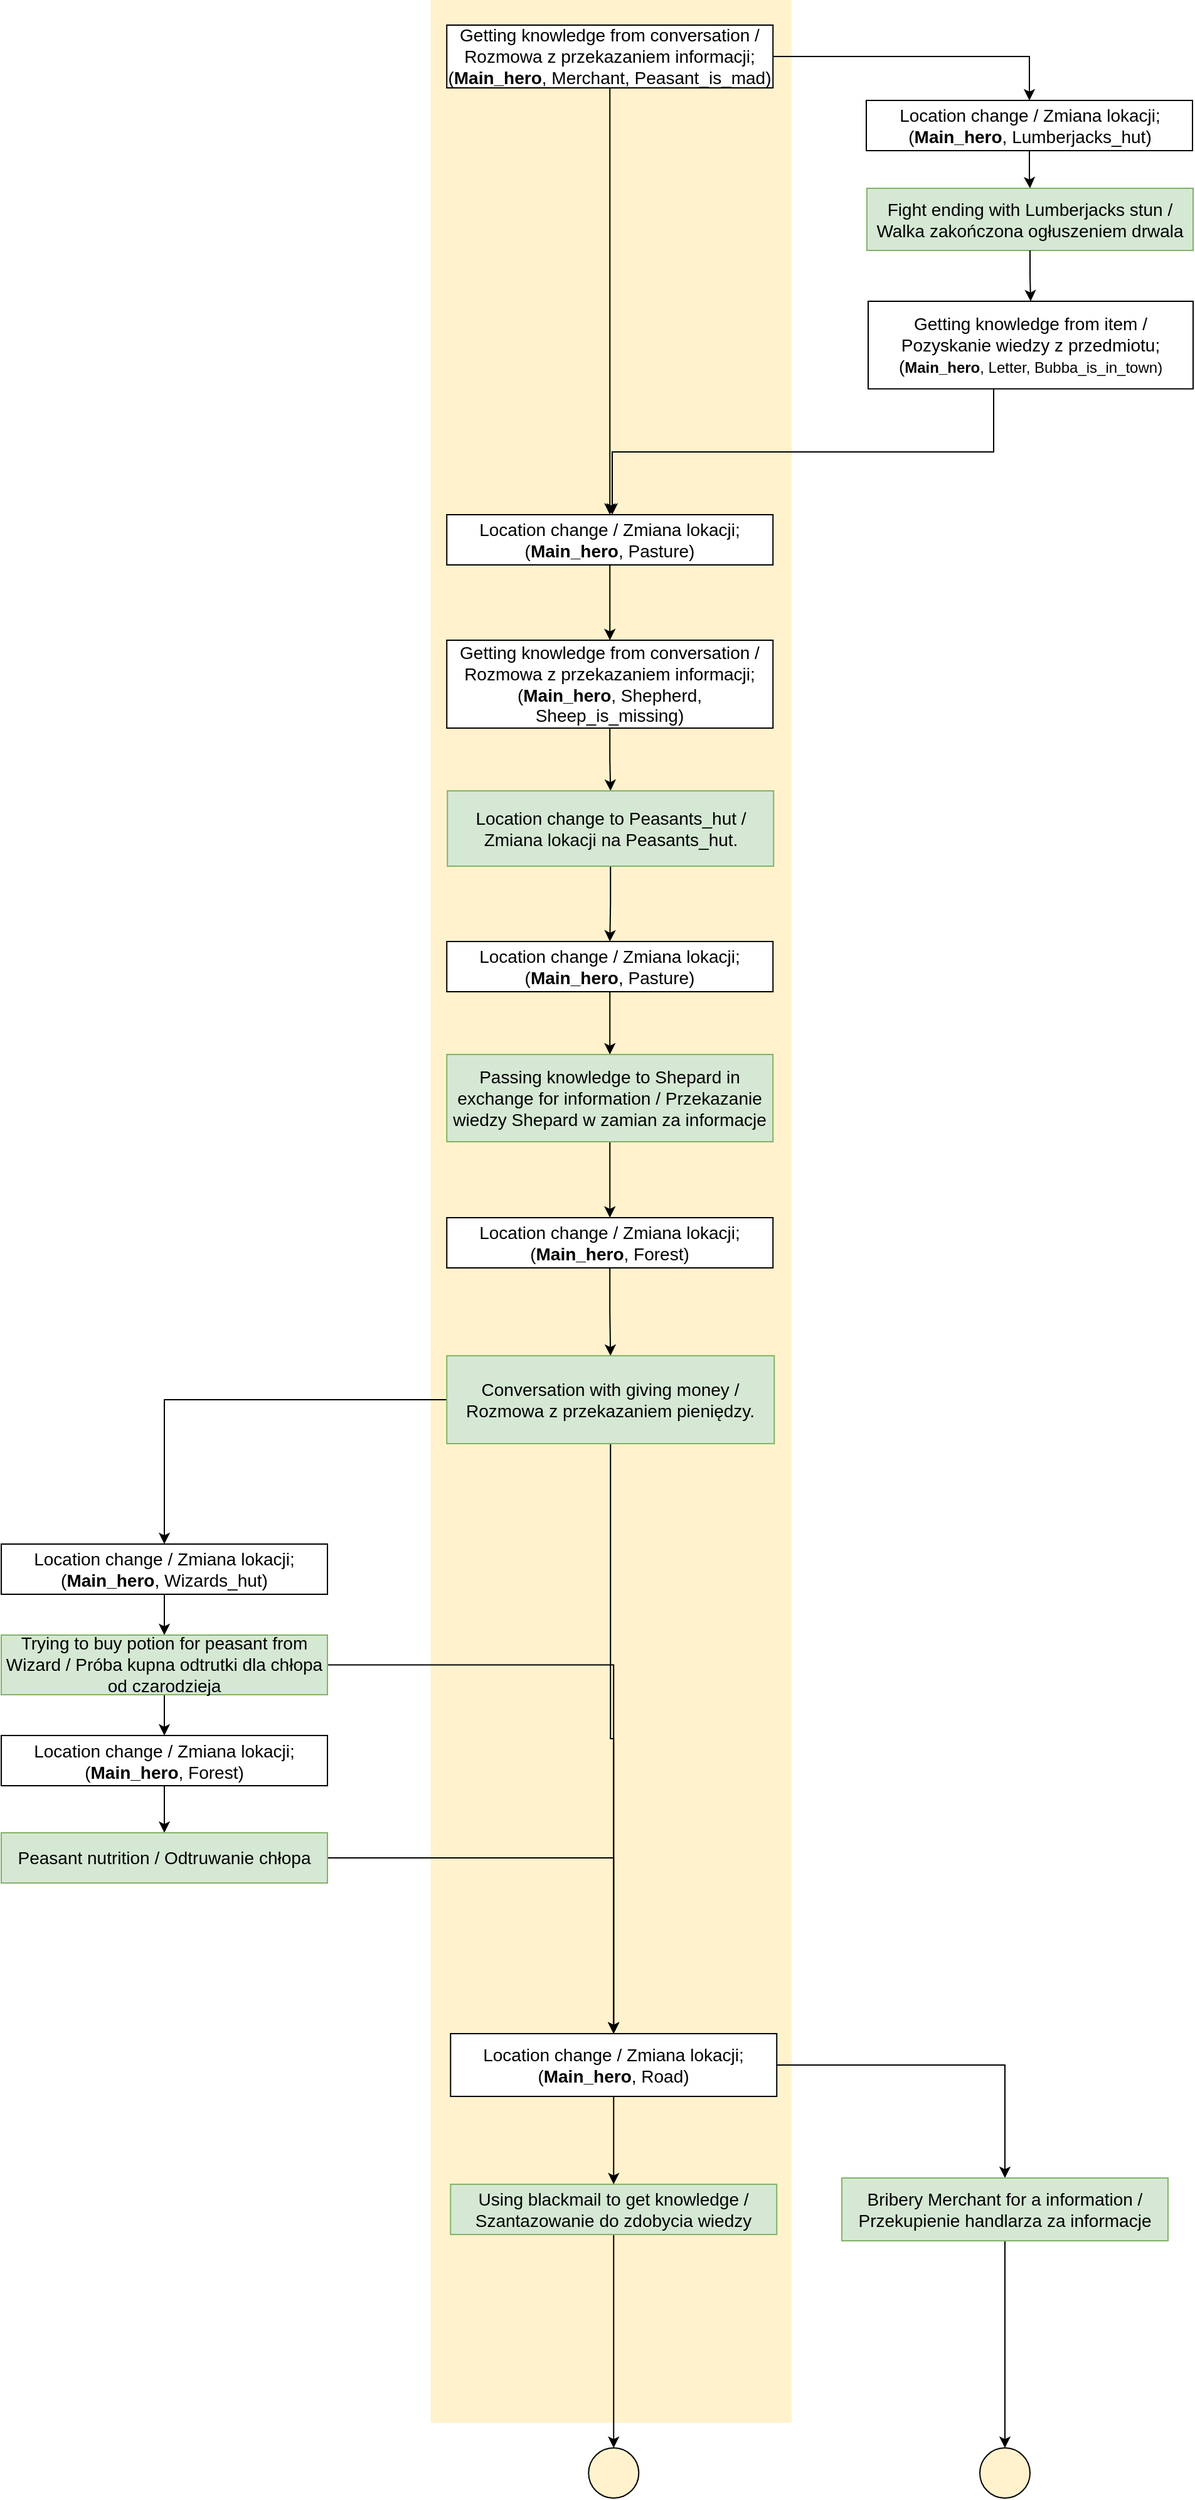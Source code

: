 <mxfile version="14.5.1" type="device" pages="4"><diagram id="m8gTFx8Jq0sxgI5CU1pZ" name="Page-1"><mxGraphModel dx="812" dy="2042" grid="1" gridSize="10" guides="1" tooltips="1" connect="1" arrows="1" fold="1" page="1" pageScale="1" pageWidth="850" pageHeight="1100" math="0" shadow="0"><root><mxCell id="0"/><mxCell id="1" parent="0"/><mxCell id="EQY2x1-1bkuLU5oiUp9_-1" value="" style="rounded=0;whiteSpace=wrap;html=1;fillColor=#fff2cc;fontFamily=Helvetica;fontSize=14;strokeColor=none;" parent="1" vertex="1"><mxGeometry x="1792.25" y="-920" width="287.75" height="1930" as="geometry"/></mxCell><mxCell id="iQnrsA1mHu_Dy-gWHeqI-9" style="edgeStyle=orthogonalEdgeStyle;rounded=0;orthogonalLoop=1;jettySize=auto;html=1;" parent="1" source="EQY2x1-1bkuLU5oiUp9_-11" target="d_xcRpm9p6wPG2smZELv-9" edge="1"><mxGeometry relative="1" as="geometry"/></mxCell><mxCell id="EQY2x1-1bkuLU5oiUp9_-11" value="&lt;span id=&quot;docs-internal-guid-4cfbbf0f-7fff-1ddc-6e00-4f36d3d0db7e&quot;&gt;&lt;span style=&quot;background-color: transparent ; vertical-align: baseline&quot;&gt;&lt;font&gt;&lt;font face=&quot;arial&quot;&gt;&lt;span style=&quot;font-size: 14px&quot;&gt;Location change / Zmiana lokacji;&lt;br&gt;&lt;/span&gt;&lt;/font&gt;&lt;span style=&quot;border-color: var(--border-color); font-size: 14px; font-family: arial;&quot;&gt;(&lt;/span&gt;&lt;span style=&quot;border-color: var(--border-color); font-size: 14px; font-family: arial;&quot;&gt;&lt;b style=&quot;border-color: var(--border-color);&quot;&gt;Main_hero&lt;/b&gt;,&amp;nbsp;Pasture&lt;/span&gt;&lt;/font&gt;&lt;/span&gt;&lt;/span&gt;&lt;span style=&quot;font-size: 14px; font-family: arial; background-color: transparent;&quot;&gt;)&lt;/span&gt;" style="rounded=0;whiteSpace=wrap;html=1;align=center;" parent="1" vertex="1"><mxGeometry x="1805.12" y="-510" width="260" height="40" as="geometry"/></mxCell><mxCell id="EQY2x1-1bkuLU5oiUp9_-12" style="edgeStyle=orthogonalEdgeStyle;rounded=0;orthogonalLoop=1;jettySize=auto;html=1;entryX=0.5;entryY=0;entryDx=0;entryDy=0;" parent="1" source="EQY2x1-1bkuLU5oiUp9_-75" target="EQY2x1-1bkuLU5oiUp9_-11" edge="1"><mxGeometry relative="1" as="geometry"><mxPoint x="1929" y="-863" as="sourcePoint"/></mxGeometry></mxCell><mxCell id="OmnBg2wqv6wbmX2XGIcm-10" style="edgeStyle=orthogonalEdgeStyle;rounded=0;orthogonalLoop=1;jettySize=auto;html=1;" parent="1" source="EQY2x1-1bkuLU5oiUp9_-19" target="OmnBg2wqv6wbmX2XGIcm-9" edge="1"><mxGeometry relative="1" as="geometry"/></mxCell><mxCell id="EQY2x1-1bkuLU5oiUp9_-19" value="&lt;span id=&quot;docs-internal-guid-4cfbbf0f-7fff-1ddc-6e00-4f36d3d0db7e&quot;&gt;&lt;span style=&quot;background-color: transparent ; vertical-align: baseline&quot;&gt;&lt;font&gt;&lt;font face=&quot;arial&quot;&gt;&lt;span style=&quot;font-size: 14px&quot;&gt;Location change / Zmiana lokacji&lt;/span&gt;&lt;/font&gt;&lt;font style=&quot;border-color: var(--border-color);&quot; face=&quot;arial&quot;&gt;&lt;span style=&quot;border-color: var(--border-color); font-size: 14px;&quot;&gt;;&lt;br style=&quot;border-color: var(--border-color);&quot;&gt;&lt;/span&gt;&lt;/font&gt;&lt;span style=&quot;border-color: var(--border-color); font-size: 14px; font-family: arial;&quot;&gt;(&lt;/span&gt;&lt;span style=&quot;border-color: var(--border-color); font-size: 14px; font-family: arial;&quot;&gt;&lt;b style=&quot;border-color: var(--border-color);&quot;&gt;Main_hero&lt;/b&gt;, Forest&lt;/span&gt;&lt;font style=&quot;border-color: var(--border-color); font-size: 14px;&quot; face=&quot;arial&quot;&gt;)&lt;/font&gt;&lt;br&gt;&lt;/font&gt;&lt;/span&gt;&lt;/span&gt;" style="rounded=0;whiteSpace=wrap;html=1;align=center;" parent="1" vertex="1"><mxGeometry x="1805.12" y="50" width="260" height="40" as="geometry"/></mxCell><mxCell id="EQY2x1-1bkuLU5oiUp9_-54" value="" style="ellipse;whiteSpace=wrap;html=1;aspect=fixed;fontSize=14;align=center;fillColor=#fff2cc;strokeWidth=1;" parent="1" vertex="1"><mxGeometry x="1918.13" y="1030" width="40" height="40" as="geometry"/></mxCell><mxCell id="iQnrsA1mHu_Dy-gWHeqI-6" style="edgeStyle=orthogonalEdgeStyle;rounded=0;orthogonalLoop=1;jettySize=auto;html=1;" parent="1" source="EQY2x1-1bkuLU5oiUp9_-75" target="c580U8C1Uk6QCCdjf1_P-2" edge="1"><mxGeometry relative="1" as="geometry"/></mxCell><mxCell id="EQY2x1-1bkuLU5oiUp9_-75" value="Getting knowledge from conversation / Rozmowa z przekazaniem informacji; &lt;span style=&quot;font-family: &amp;quot;arial&amp;quot;&quot;&gt;(&lt;/span&gt;&lt;b&gt;Main_hero&lt;/b&gt;, Merchant, Peasant_is_mad&lt;span style=&quot;font-family: arial; background-color: initial;&quot;&gt;)&lt;/span&gt;" style="rounded=0;whiteSpace=wrap;html=1;sketch=0;align=center;fontSize=14;" parent="1" vertex="1"><mxGeometry x="1805.12" y="-900" width="260" height="50" as="geometry"/></mxCell><mxCell id="EQY2x1-1bkuLU5oiUp9_-119" style="edgeStyle=orthogonalEdgeStyle;rounded=0;orthogonalLoop=1;jettySize=auto;html=1;exitX=1;exitY=0.5;exitDx=0;exitDy=0;entryX=0.75;entryY=0;entryDx=0;entryDy=0;" parent="1" edge="1"><mxGeometry relative="1" as="geometry"><Array as="points"><mxPoint x="3970" y="-780"/><mxPoint x="3970" y="-51"/><mxPoint x="3245" y="-51"/></Array><mxPoint x="3310.0" y="-780" as="sourcePoint"/></mxGeometry></mxCell><mxCell id="zVAmGPt8GrBBRtAZiR-Q-12" value="&lt;font&gt;Fight ending with Lumberjacks stun / Walka zakończona ogłuszeniem drwala&lt;/font&gt;" style="rounded=0;whiteSpace=wrap;html=1;fontSize=14;fontFamily=Helvetica;fillColor=#d5e8d4;strokeColor=#82b366;" parent="1" vertex="1"><mxGeometry x="2140" y="-770" width="260" height="49.5" as="geometry"/></mxCell><mxCell id="zVAmGPt8GrBBRtAZiR-Q-18" style="edgeStyle=orthogonalEdgeStyle;rounded=0;orthogonalLoop=1;jettySize=auto;html=1;exitX=0.5;exitY=1;exitDx=0;exitDy=0;" parent="1" source="zVAmGPt8GrBBRtAZiR-Q-12" target="d_xcRpm9p6wPG2smZELv-2" edge="1"><mxGeometry relative="1" as="geometry"><mxPoint x="2359" y="-590" as="targetPoint"/><mxPoint x="2359" y="-640" as="sourcePoint"/></mxGeometry></mxCell><mxCell id="iQnrsA1mHu_Dy-gWHeqI-23" style="edgeStyle=orthogonalEdgeStyle;rounded=0;orthogonalLoop=1;jettySize=auto;html=1;" parent="1" source="OmnBg2wqv6wbmX2XGIcm-9" target="qhUFfZEXYcxSbFvFqOi0-16" edge="1"><mxGeometry relative="1" as="geometry"/></mxCell><mxCell id="iQnrsA1mHu_Dy-gWHeqI-24" style="edgeStyle=orthogonalEdgeStyle;rounded=0;orthogonalLoop=1;jettySize=auto;html=1;" parent="1" source="OmnBg2wqv6wbmX2XGIcm-9" target="qhUFfZEXYcxSbFvFqOi0-8" edge="1"><mxGeometry relative="1" as="geometry"/></mxCell><mxCell id="OmnBg2wqv6wbmX2XGIcm-9" value="&lt;div&gt;&lt;span style=&quot;font-size: 14px;&quot;&gt;Conversation with giving money / Rozmowa z przekazaniem pieniędzy.&lt;/span&gt;&lt;br&gt;&lt;/div&gt;&lt;div&gt;&lt;font face=&quot;arial&quot;&gt;&lt;span style=&quot;font-size: 14px&quot;&gt;&lt;/span&gt;&lt;/font&gt;&lt;/div&gt;" style="rounded=0;whiteSpace=wrap;html=1;sketch=0;align=center;fillColor=#d5e8d4;strokeColor=#82b366;" parent="1" vertex="1"><mxGeometry x="1805.13" y="160" width="261" height="70" as="geometry"/></mxCell><mxCell id="ydUvg2qkhrajOIRlP3RS-2" style="edgeStyle=orthogonalEdgeStyle;rounded=0;orthogonalLoop=1;jettySize=auto;html=1;" parent="1" source="OmnBg2wqv6wbmX2XGIcm-12" target="u0aNDDMLMAMBaQfC66x5-2" edge="1"><mxGeometry relative="1" as="geometry"/></mxCell><mxCell id="OmnBg2wqv6wbmX2XGIcm-12" value="&lt;span id=&quot;docs-internal-guid-4cfbbf0f-7fff-1ddc-6e00-4f36d3d0db7e&quot;&gt;&lt;span style=&quot;background-color: transparent ; vertical-align: baseline&quot;&gt;&lt;font&gt;&lt;font face=&quot;arial&quot;&gt;&lt;span style=&quot;font-size: 14px&quot;&gt;Location change / Zmiana lokacji&lt;/span&gt;&lt;/font&gt;&lt;font style=&quot;border-color: var(--border-color);&quot; face=&quot;arial&quot;&gt;&lt;span style=&quot;border-color: var(--border-color); font-size: 14px;&quot;&gt;;&lt;br style=&quot;border-color: var(--border-color);&quot;&gt;&lt;/span&gt;&lt;/font&gt;&lt;span style=&quot;border-color: var(--border-color); font-size: 14px; font-family: arial;&quot;&gt;(&lt;/span&gt;&lt;span style=&quot;border-color: var(--border-color); font-size: 14px; font-family: arial;&quot;&gt;&lt;b style=&quot;border-color: var(--border-color);&quot;&gt;Main_hero&lt;/b&gt;, Pasture&lt;/span&gt;&lt;font style=&quot;border-color: var(--border-color); font-size: 14px;&quot; face=&quot;arial&quot;&gt;)&lt;/font&gt;&lt;br&gt;&lt;/font&gt;&lt;/span&gt;&lt;/span&gt;" style="rounded=0;whiteSpace=wrap;html=1;align=center;" parent="1" vertex="1"><mxGeometry x="1805.12" y="-170" width="260" height="40" as="geometry"/></mxCell><mxCell id="iQnrsA1mHu_Dy-gWHeqI-10" style="edgeStyle=orthogonalEdgeStyle;rounded=0;orthogonalLoop=1;jettySize=auto;html=1;" parent="1" source="d_xcRpm9p6wPG2smZELv-2" target="EQY2x1-1bkuLU5oiUp9_-11" edge="1"><mxGeometry relative="1" as="geometry"><Array as="points"><mxPoint x="2241" y="-560"/><mxPoint x="1937" y="-560"/></Array></mxGeometry></mxCell><mxCell id="d_xcRpm9p6wPG2smZELv-2" value="&lt;font face=&quot;arial&quot;&gt;&lt;span style=&quot;font-size: 14px;&quot;&gt;Getting knowledge from item / Pozyskanie wiedzy z przedmiotu&lt;/span&gt;&lt;/font&gt;&lt;font style=&quot;background-color: initial;&quot; face=&quot;arial&quot;&gt;&lt;span style=&quot;font-size: 14px&quot;&gt;; (&lt;/span&gt;&lt;/font&gt;&lt;span style=&quot;background-color: initial; font-family: arial;&quot;&gt;&lt;b&gt;Main_hero&lt;/b&gt;,&amp;nbsp;&lt;/span&gt;&lt;span style=&quot;background-color: initial;&quot;&gt;Letter, Bubba_is_in_town)&lt;/span&gt;&lt;span style=&quot;background-color: initial; font-family: arial;&quot;&gt;&lt;br&gt;&lt;/span&gt;&lt;div&gt;&lt;font face=&quot;arial&quot;&gt;&lt;span style=&quot;font-size: 14px&quot;&gt;&lt;/span&gt;&lt;/font&gt;&lt;/div&gt;" style="rounded=0;whiteSpace=wrap;html=1;sketch=0;align=center;" parent="1" vertex="1"><mxGeometry x="2141" y="-680" width="259" height="69.75" as="geometry"/></mxCell><mxCell id="9qunyq5Qvc8z097JdZKD-4" style="edgeStyle=orthogonalEdgeStyle;rounded=0;orthogonalLoop=1;jettySize=auto;html=1;entryX=0.5;entryY=0;entryDx=0;entryDy=0;" parent="1" source="d_xcRpm9p6wPG2smZELv-9" target="9qunyq5Qvc8z097JdZKD-3" edge="1"><mxGeometry relative="1" as="geometry"/></mxCell><mxCell id="d_xcRpm9p6wPG2smZELv-9" value="Getting knowledge from conversation / Rozmowa z przekazaniem informacji; &lt;span style=&quot;font-family: &amp;quot;arial&amp;quot;&quot;&gt;(&lt;/span&gt;&lt;span style=&quot;font-family: &amp;quot;arial&amp;quot;&quot;&gt;&lt;b&gt;Main_hero&lt;/b&gt;,&amp;nbsp;&lt;/span&gt;Shepherd, Sheep_is_missing&lt;span style=&quot;font-family: arial; background-color: initial;&quot;&gt;)&lt;/span&gt;" style="rounded=0;whiteSpace=wrap;html=1;sketch=0;align=center;fontSize=14;" parent="1" vertex="1"><mxGeometry x="1805.12" y="-410" width="260" height="70" as="geometry"/></mxCell><mxCell id="iQnrsA1mHu_Dy-gWHeqI-12" style="edgeStyle=orthogonalEdgeStyle;rounded=0;orthogonalLoop=1;jettySize=auto;html=1;" parent="1" source="qhUFfZEXYcxSbFvFqOi0-8" target="qhUFfZEXYcxSbFvFqOi0-10" edge="1"><mxGeometry relative="1" as="geometry"/></mxCell><mxCell id="qhUFfZEXYcxSbFvFqOi0-8" value="&lt;span id=&quot;docs-internal-guid-4cfbbf0f-7fff-1ddc-6e00-4f36d3d0db7e&quot;&gt;&lt;span style=&quot;background-color: transparent ; vertical-align: baseline&quot;&gt;&lt;font&gt;&lt;font face=&quot;arial&quot;&gt;&lt;span style=&quot;font-size: 14px&quot;&gt;Location change / Zmiana lokacji&lt;/span&gt;&lt;/font&gt;&lt;font style=&quot;border-color: var(--border-color); font-size: 12px;&quot; face=&quot;arial&quot;&gt;&lt;span style=&quot;border-color: var(--border-color); font-size: 14px;&quot;&gt;;&lt;br style=&quot;border-color: var(--border-color);&quot;&gt;&lt;/span&gt;&lt;/font&gt;&lt;span style=&quot;border-color: var(--border-color); font-family: arial;&quot;&gt;(&lt;/span&gt;&lt;span style=&quot;border-color: var(--border-color); font-family: arial;&quot;&gt;&lt;b style=&quot;border-color: var(--border-color);&quot;&gt;Main_hero&lt;/b&gt;, Wizards_hut&lt;/span&gt;&lt;font style=&quot;border-color: var(--border-color);&quot; face=&quot;arial&quot;&gt;)&lt;/font&gt;&lt;br&gt;&lt;/font&gt;&lt;/span&gt;&lt;/span&gt;" style="rounded=0;whiteSpace=wrap;html=1;fontSize=14;" parent="1" vertex="1"><mxGeometry x="1450" y="310" width="260" height="40" as="geometry"/></mxCell><mxCell id="iQnrsA1mHu_Dy-gWHeqI-14" style="edgeStyle=orthogonalEdgeStyle;rounded=0;orthogonalLoop=1;jettySize=auto;html=1;" parent="1" source="qhUFfZEXYcxSbFvFqOi0-10" target="qhUFfZEXYcxSbFvFqOi0-12" edge="1"><mxGeometry relative="1" as="geometry"/></mxCell><mxCell id="9nRBAeGswhwksZd_ssAz-2" style="edgeStyle=orthogonalEdgeStyle;rounded=0;orthogonalLoop=1;jettySize=auto;html=1;" parent="1" source="qhUFfZEXYcxSbFvFqOi0-10" target="qhUFfZEXYcxSbFvFqOi0-16" edge="1"><mxGeometry relative="1" as="geometry"/></mxCell><mxCell id="qhUFfZEXYcxSbFvFqOi0-10" value="&lt;font face=&quot;arial&quot;&gt;Trying to buy potion for peasant from Wizard&amp;nbsp;/ Próba kupna odtrutki dla chłopa od czarodzieja&lt;/font&gt;&lt;font face=&quot;arial&quot;&gt;&lt;br&gt;&lt;/font&gt;" style="rounded=0;whiteSpace=wrap;html=1;fillColor=#d5e8d4;fontSize=14;strokeColor=#82b366;" parent="1" vertex="1"><mxGeometry x="1450" y="382.5" width="260" height="47.5" as="geometry"/></mxCell><mxCell id="iQnrsA1mHu_Dy-gWHeqI-15" style="edgeStyle=orthogonalEdgeStyle;rounded=0;orthogonalLoop=1;jettySize=auto;html=1;" parent="1" source="qhUFfZEXYcxSbFvFqOi0-12" target="qhUFfZEXYcxSbFvFqOi0-14" edge="1"><mxGeometry relative="1" as="geometry"/></mxCell><mxCell id="qhUFfZEXYcxSbFvFqOi0-12" value="&lt;span id=&quot;docs-internal-guid-4cfbbf0f-7fff-1ddc-6e00-4f36d3d0db7e&quot;&gt;&lt;span style=&quot;background-color: transparent ; vertical-align: baseline&quot;&gt;&lt;font&gt;&lt;font face=&quot;arial&quot;&gt;&lt;span style=&quot;font-size: 14px&quot;&gt;Location change / Zmiana lokacji&lt;/span&gt;&lt;/font&gt;&lt;font style=&quot;border-color: var(--border-color); font-size: 12px;&quot; face=&quot;arial&quot;&gt;&lt;span style=&quot;border-color: var(--border-color); font-size: 14px;&quot;&gt;;&lt;br style=&quot;border-color: var(--border-color);&quot;&gt;&lt;/span&gt;&lt;/font&gt;&lt;span style=&quot;border-color: var(--border-color); font-family: arial;&quot;&gt;(&lt;/span&gt;&lt;span style=&quot;border-color: var(--border-color); font-family: arial;&quot;&gt;&lt;b style=&quot;border-color: var(--border-color);&quot;&gt;Main_hero&lt;/b&gt;, Forest&lt;/span&gt;&lt;font style=&quot;border-color: var(--border-color);&quot; face=&quot;arial&quot;&gt;)&lt;/font&gt;&lt;br&gt;&lt;/font&gt;&lt;/span&gt;&lt;/span&gt;" style="rounded=0;whiteSpace=wrap;html=1;fontSize=14;" parent="1" vertex="1"><mxGeometry x="1450" y="462.5" width="260" height="40" as="geometry"/></mxCell><mxCell id="9nRBAeGswhwksZd_ssAz-1" style="edgeStyle=orthogonalEdgeStyle;rounded=0;orthogonalLoop=1;jettySize=auto;html=1;" parent="1" source="qhUFfZEXYcxSbFvFqOi0-14" target="qhUFfZEXYcxSbFvFqOi0-16" edge="1"><mxGeometry relative="1" as="geometry"/></mxCell><mxCell id="qhUFfZEXYcxSbFvFqOi0-14" value="&lt;font face=&quot;arial&quot;&gt;Peasant nutrition / Odtruwanie chłopa&lt;/font&gt;" style="rounded=0;whiteSpace=wrap;html=1;align=center;fontSize=14;fillColor=#d5e8d4;strokeColor=#82b366;" parent="1" vertex="1"><mxGeometry x="1450" y="540" width="260" height="40" as="geometry"/></mxCell><mxCell id="pZG22On6QUPeW30NxjJ2-11" style="edgeStyle=orthogonalEdgeStyle;rounded=0;orthogonalLoop=1;jettySize=auto;html=1;" parent="1" source="qhUFfZEXYcxSbFvFqOi0-16" target="pZG22On6QUPeW30NxjJ2-9" edge="1"><mxGeometry relative="1" as="geometry"/></mxCell><mxCell id="pZG22On6QUPeW30NxjJ2-13" style="edgeStyle=orthogonalEdgeStyle;rounded=0;orthogonalLoop=1;jettySize=auto;html=1;" parent="1" source="qhUFfZEXYcxSbFvFqOi0-16" target="u0aNDDMLMAMBaQfC66x5-20" edge="1"><mxGeometry relative="1" as="geometry"><mxPoint x="2250" y="-80" as="targetPoint"/></mxGeometry></mxCell><mxCell id="qhUFfZEXYcxSbFvFqOi0-16" value="&lt;span id=&quot;docs-internal-guid-4cfbbf0f-7fff-1ddc-6e00-4f36d3d0db7e&quot;&gt;&lt;span style=&quot;background-color: transparent ; vertical-align: baseline&quot;&gt;&lt;font&gt;&lt;font face=&quot;arial&quot;&gt;&lt;span style=&quot;font-size: 14px&quot;&gt;Location change / Zmiana lokacji&lt;/span&gt;&lt;/font&gt;&lt;font style=&quot;border-color: var(--border-color); font-size: 12px;&quot; face=&quot;arial&quot;&gt;&lt;span style=&quot;border-color: var(--border-color); font-size: 14px;&quot;&gt;;&lt;br style=&quot;border-color: var(--border-color);&quot;&gt;&lt;/span&gt;&lt;/font&gt;&lt;span style=&quot;border-color: var(--border-color); font-family: arial;&quot;&gt;(&lt;/span&gt;&lt;span style=&quot;border-color: var(--border-color); font-family: arial;&quot;&gt;&lt;b style=&quot;border-color: var(--border-color);&quot;&gt;Main_hero&lt;/b&gt;, Road&lt;/span&gt;&lt;font style=&quot;border-color: var(--border-color);&quot; face=&quot;arial&quot;&gt;)&lt;/font&gt;&lt;br&gt;&lt;/font&gt;&lt;/span&gt;&lt;/span&gt;" style="rounded=0;whiteSpace=wrap;html=1;fontSize=14;" parent="1" vertex="1"><mxGeometry x="1808.13" y="700" width="260" height="50" as="geometry"/></mxCell><mxCell id="ydUvg2qkhrajOIRlP3RS-1" style="edgeStyle=orthogonalEdgeStyle;rounded=0;orthogonalLoop=1;jettySize=auto;html=1;" parent="1" source="9qunyq5Qvc8z097JdZKD-3" target="OmnBg2wqv6wbmX2XGIcm-12" edge="1"><mxGeometry relative="1" as="geometry"/></mxCell><mxCell id="9qunyq5Qvc8z097JdZKD-3" value="&lt;span id=&quot;docs-internal-guid-4cfbbf0f-7fff-1ddc-6e00-4f36d3d0db7e&quot;&gt;&lt;span style=&quot;background-color: transparent ; vertical-align: baseline&quot;&gt;&lt;font&gt;&lt;font face=&quot;arial&quot;&gt;&lt;span style=&quot;font-size: 14px;&quot;&gt;Location change to Peasants_hut / Zmiana lokacji na Peasants_hut.&lt;/span&gt;&lt;/font&gt;&lt;br&gt;&lt;/font&gt;&lt;/span&gt;&lt;/span&gt;" style="rounded=0;whiteSpace=wrap;html=1;align=center;fillColor=#d5e8d4;strokeColor=#82b366;" parent="1" vertex="1"><mxGeometry x="1805.62" y="-290" width="260" height="60" as="geometry"/></mxCell><mxCell id="ydUvg2qkhrajOIRlP3RS-6" style="edgeStyle=orthogonalEdgeStyle;rounded=0;orthogonalLoop=1;jettySize=auto;html=1;" parent="1" source="pZG22On6QUPeW30NxjJ2-9" target="EQY2x1-1bkuLU5oiUp9_-54" edge="1"><mxGeometry relative="1" as="geometry"/></mxCell><mxCell id="pZG22On6QUPeW30NxjJ2-9" value="&lt;span id=&quot;docs-internal-guid-4cfbbf0f-7fff-1ddc-6e00-4f36d3d0db7e&quot;&gt;&lt;span style=&quot;background-color: transparent ; vertical-align: baseline&quot;&gt;&lt;font&gt;&lt;font face=&quot;arial&quot;&gt;Using blackmail to get knowledge&amp;nbsp;/ Szantazowanie do zdobycia wiedzy&lt;/font&gt;&lt;br&gt;&lt;/font&gt;&lt;/span&gt;&lt;/span&gt;" style="rounded=0;whiteSpace=wrap;html=1;fontSize=14;fillColor=#d5e8d4;strokeColor=#82b366;" parent="1" vertex="1"><mxGeometry x="1808.13" y="820" width="260" height="40" as="geometry"/></mxCell><mxCell id="u0aNDDMLMAMBaQfC66x5-19" style="edgeStyle=orthogonalEdgeStyle;rounded=0;orthogonalLoop=1;jettySize=auto;html=1;" parent="1" source="u0aNDDMLMAMBaQfC66x5-2" target="EQY2x1-1bkuLU5oiUp9_-19" edge="1"><mxGeometry relative="1" as="geometry"/></mxCell><mxCell id="u0aNDDMLMAMBaQfC66x5-2" value="Passing knowledge to Shepard in exchange for information / Przekazanie wiedzy Shepard w zamian za informacje" style="rounded=0;whiteSpace=wrap;html=1;sketch=0;align=center;fontSize=14;fillColor=#d5e8d4;strokeColor=#82b366;" parent="1" vertex="1"><mxGeometry x="1805.12" y="-80" width="260" height="69.5" as="geometry"/></mxCell><mxCell id="u0aNDDMLMAMBaQfC66x5-11" style="edgeStyle=orthogonalEdgeStyle;rounded=0;orthogonalLoop=1;jettySize=auto;html=1;" parent="1" target="zVAmGPt8GrBBRtAZiR-Q-12" edge="1"><mxGeometry relative="1" as="geometry"/></mxCell><mxCell id="u0aNDDMLMAMBaQfC66x5-14" style="edgeStyle=orthogonalEdgeStyle;rounded=0;orthogonalLoop=1;jettySize=auto;html=1;" parent="1" source="c580U8C1Uk6QCCdjf1_P-2" target="zVAmGPt8GrBBRtAZiR-Q-12" edge="1"><mxGeometry relative="1" as="geometry"/></mxCell><mxCell id="c580U8C1Uk6QCCdjf1_P-2" value="&lt;span id=&quot;docs-internal-guid-4cfbbf0f-7fff-1ddc-6e00-4f36d3d0db7e&quot;&gt;&lt;span style=&quot;background-color: transparent ; vertical-align: baseline&quot;&gt;&lt;font&gt;&lt;font face=&quot;arial&quot;&gt;&lt;span style=&quot;font-size: 14px&quot;&gt;Location change / Zmiana lokacji;&lt;br&gt;&lt;/span&gt;&lt;/font&gt;&lt;span style=&quot;border-color: var(--border-color); font-size: 14px; font-family: arial;&quot;&gt;(&lt;/span&gt;&lt;span style=&quot;border-color: var(--border-color); font-size: 14px; font-family: arial;&quot;&gt;&lt;b style=&quot;border-color: var(--border-color);&quot;&gt;Main_hero&lt;/b&gt;, Lumberjacks_hut&lt;/span&gt;&lt;font style=&quot;border-color: var(--border-color); font-size: 14px;&quot; face=&quot;arial&quot;&gt;)&lt;/font&gt;&lt;br&gt;&lt;/font&gt;&lt;/span&gt;&lt;/span&gt;" style="rounded=0;whiteSpace=wrap;html=1;align=center;" parent="1" vertex="1"><mxGeometry x="2139.5" y="-840" width="260" height="40" as="geometry"/></mxCell><mxCell id="ydUvg2qkhrajOIRlP3RS-7" style="edgeStyle=orthogonalEdgeStyle;rounded=0;orthogonalLoop=1;jettySize=auto;html=1;" parent="1" source="u0aNDDMLMAMBaQfC66x5-20" target="ydUvg2qkhrajOIRlP3RS-5" edge="1"><mxGeometry relative="1" as="geometry"/></mxCell><mxCell id="u0aNDDMLMAMBaQfC66x5-20" value="&lt;font style=&quot;border-color: var(--border-color);&quot; face=&quot;arial&quot;&gt;Bribery Merchant for a information / Przekupienie handlarza za informacje&lt;/font&gt;&lt;font face=&quot;arial&quot;&gt;&lt;br&gt;&lt;/font&gt;" style="rounded=0;whiteSpace=wrap;html=1;fontSize=14;fillColor=#d5e8d4;strokeColor=#82b366;" parent="1" vertex="1"><mxGeometry x="2120" y="815" width="260" height="50" as="geometry"/></mxCell><mxCell id="ydUvg2qkhrajOIRlP3RS-5" value="" style="ellipse;whiteSpace=wrap;html=1;aspect=fixed;fontSize=14;align=center;fillColor=#fff2cc;strokeWidth=1;" parent="1" vertex="1"><mxGeometry x="2230" y="1030" width="40" height="40" as="geometry"/></mxCell></root></mxGraphModel></diagram><diagram id="pg5fjGlXudg_knBDERcj" name="Page-4"><mxGraphModel grid="1" page="1" gridSize="10" guides="1" tooltips="1" connect="1" arrows="1" fold="1" pageScale="1" pageWidth="850" pageHeight="1100" math="0" shadow="0"><root><mxCell id="0"/><mxCell id="1" parent="0"/><mxCell id="THZ1WxCipi5Ke0asA8sa-1" value="" style="rounded=0;whiteSpace=wrap;html=1;fillColor=#fff2cc;fontFamily=Helvetica;fontSize=14;strokeColor=none;" vertex="1" parent="1"><mxGeometry x="1460" y="400" width="280" height="1049" as="geometry"/></mxCell><mxCell id="THZ1WxCipi5Ke0asA8sa-2" style="rounded=0;orthogonalLoop=1;jettySize=auto;html=1;entryX=0.5;entryY=0;entryDx=0;entryDy=0;fontSize=14;" edge="1" parent="1" source="THZ1WxCipi5Ke0asA8sa-46" target="THZ1WxCipi5Ke0asA8sa-6"><mxGeometry relative="1" as="geometry"><mxPoint x="1600" y="910" as="sourcePoint"/></mxGeometry></mxCell><mxCell id="THZ1WxCipi5Ke0asA8sa-3" style="rounded=0;orthogonalLoop=1;jettySize=auto;html=1;exitX=0.5;exitY=1;exitDx=0;exitDy=0;" edge="1" parent="1" source="THZ1WxCipi5Ke0asA8sa-4" target="THZ1WxCipi5Ke0asA8sa-12"><mxGeometry relative="1" as="geometry"/></mxCell><mxCell id="THZ1WxCipi5Ke0asA8sa-4" value="&lt;font face=&quot;arial&quot;&gt;&lt;span style=&quot;font-size: 14px&quot;&gt;Drunkard gets thrown out of Inn / Wyrzucenie awanturnika z karczmy&lt;/span&gt;&lt;/font&gt;" style="rounded=0;whiteSpace=wrap;html=1;sketch=0;fillColor=#d5e8d4;strokeColor=#82b366;align=center;" vertex="1" parent="1"><mxGeometry x="1470" y="410" width="260" height="40" as="geometry"/></mxCell><mxCell id="THZ1WxCipi5Ke0asA8sa-5" style="edgeStyle=none;rounded=0;orthogonalLoop=1;jettySize=auto;html=1;exitX=0.5;exitY=1;exitDx=0;exitDy=0;entryX=0.5;entryY=0;entryDx=0;entryDy=0;fontSize=14;strokeWidth=1;" edge="1" parent="1" source="THZ1WxCipi5Ke0asA8sa-6" target="THZ1WxCipi5Ke0asA8sa-24"><mxGeometry relative="1" as="geometry"/></mxCell><mxCell id="THZ1WxCipi5Ke0asA8sa-6" value="&lt;font face=&quot;arial&quot;&gt;&lt;span style=&quot;font-size: 14px&quot;&gt;Nutrition / Odżywianie;&lt;br&gt;&lt;/span&gt;&lt;/font&gt;&lt;font face=&quot;arial&quot; style=&quot;font-size: 12px&quot;&gt;&lt;span style=&quot;font-size: 14px&quot;&gt;(Main_hero,&amp;nbsp;&lt;/span&gt;&lt;/font&gt;&lt;font face=&quot;arial&quot; style=&quot;font-size: 12px&quot;&gt;&lt;span style=&quot;font-size: 14px&quot;&gt;Elixir)&lt;/span&gt;&lt;/font&gt;" style="rounded=0;whiteSpace=wrap;html=1;align=center;fillColor=#ffffff;fontSize=14;" vertex="1" parent="1"><mxGeometry x="1470" y="969" width="260" height="40" as="geometry"/></mxCell><mxCell id="THZ1WxCipi5Ke0asA8sa-7" style="rounded=0;orthogonalLoop=1;jettySize=auto;html=1;exitX=0.5;exitY=1;exitDx=0;exitDy=0;entryX=0;entryY=0.5;entryDx=0;entryDy=0;fontSize=14;strokeWidth=1;edgeStyle=orthogonalEdgeStyle;" edge="1" parent="1" source="THZ1WxCipi5Ke0asA8sa-19" target="THZ1WxCipi5Ke0asA8sa-6"><mxGeometry relative="1" as="geometry"><mxPoint x="1375" y="910" as="sourcePoint"/><Array as="points"><mxPoint x="1311" y="989"/></Array></mxGeometry></mxCell><mxCell id="THZ1WxCipi5Ke0asA8sa-8" style="edgeStyle=none;rounded=0;orthogonalLoop=1;jettySize=auto;html=1;exitX=0.5;exitY=1;exitDx=0;exitDy=0;fontSize=14;" edge="1" parent="1" source="THZ1WxCipi5Ke0asA8sa-9" target="THZ1WxCipi5Ke0asA8sa-14"><mxGeometry relative="1" as="geometry"/></mxCell><mxCell id="THZ1WxCipi5Ke0asA8sa-9" value="&lt;span id=&quot;docs-internal-guid-4cfbbf0f-7fff-1ddc-6e00-4f36d3d0db7e&quot;&gt;&lt;span style=&quot;background-color: transparent ; vertical-align: baseline&quot;&gt;&lt;font&gt;&lt;font face=&quot;arial&quot;&gt;&lt;span style=&quot;font-size: 14px&quot;&gt;Location change / Zmiana lokacji; (Main_hero, Village)&lt;/span&gt;&lt;/font&gt;&lt;br&gt;&lt;/font&gt;&lt;/span&gt;&lt;/span&gt;" style="rounded=0;whiteSpace=wrap;html=1;align=center;" vertex="1" parent="1"><mxGeometry x="1470" y="550" width="260" height="40" as="geometry"/></mxCell><mxCell id="THZ1WxCipi5Ke0asA8sa-10" style="edgeStyle=orthogonalEdgeStyle;rounded=0;orthogonalLoop=1;jettySize=auto;html=1;exitX=0.5;exitY=1;exitDx=0;exitDy=0;entryX=0.5;entryY=0;entryDx=0;entryDy=0;" edge="1" parent="1" source="THZ1WxCipi5Ke0asA8sa-12" target="THZ1WxCipi5Ke0asA8sa-9"><mxGeometry relative="1" as="geometry"/></mxCell><mxCell id="THZ1WxCipi5Ke0asA8sa-11" style="rounded=0;orthogonalLoop=1;jettySize=auto;html=1;exitX=0;exitY=0.5;exitDx=0;exitDy=0;edgeStyle=orthogonalEdgeStyle;entryX=0.5;entryY=0;entryDx=0;entryDy=0;" edge="1" parent="1" source="THZ1WxCipi5Ke0asA8sa-12" target="THZ1WxCipi5Ke0asA8sa-40"><mxGeometry relative="1" as="geometry"><mxPoint x="1073" y="679" as="targetPoint"/><Array as="points"><mxPoint x="1020" y="500"/></Array></mxGeometry></mxCell><mxCell id="THZ1WxCipi5Ke0asA8sa-12" value="&lt;font face=&quot;arial&quot;&gt;&lt;span style=&quot;font-size: 14px&quot;&gt;Obtaining poison / Zdobycie trucizny&lt;/span&gt;&lt;/font&gt;" style="rounded=0;whiteSpace=wrap;html=1;sketch=0;fillColor=#d5e8d4;strokeColor=#82b366;align=center;" vertex="1" parent="1"><mxGeometry x="1470" y="480" width="260" height="40" as="geometry"/></mxCell><mxCell id="THZ1WxCipi5Ke0asA8sa-13" style="edgeStyle=none;rounded=0;orthogonalLoop=1;jettySize=auto;html=1;entryX=0.5;entryY=0;entryDx=0;entryDy=0;fontSize=14;" edge="1" parent="1" source="THZ1WxCipi5Ke0asA8sa-41" target="THZ1WxCipi5Ke0asA8sa-18"><mxGeometry relative="1" as="geometry"/></mxCell><mxCell id="THZ1WxCipi5Ke0asA8sa-14" value="Poisoning item / Zatrucie przedmiotu; (&lt;span style=&quot;font-family: &amp;#34;arial&amp;#34;&quot;&gt;Main_hero,&amp;nbsp;&lt;/span&gt;Poison/Herbs,Well)" style="rounded=0;whiteSpace=wrap;html=1;sketch=0;align=center;fontSize=14;" vertex="1" parent="1"><mxGeometry x="1470" y="620" width="260" height="40" as="geometry"/></mxCell><mxCell id="THZ1WxCipi5Ke0asA8sa-15" style="rounded=0;orthogonalLoop=1;jettySize=auto;html=1;exitX=0.5;exitY=1;exitDx=0;exitDy=0;fontSize=14;" edge="1" parent="1" source="THZ1WxCipi5Ke0asA8sa-18" target="THZ1WxCipi5Ke0asA8sa-46"><mxGeometry relative="1" as="geometry"><mxPoint x="1110" y="911" as="targetPoint"/></mxGeometry></mxCell><mxCell id="THZ1WxCipi5Ke0asA8sa-16" style="rounded=0;orthogonalLoop=1;jettySize=auto;html=1;entryX=0.804;entryY=0.021;entryDx=0;entryDy=0;fontSize=14;edgeStyle=orthogonalEdgeStyle;exitX=0;exitY=0.75;exitDx=0;exitDy=0;entryPerimeter=0;strokeWidth=1;" edge="1" parent="1" source="THZ1WxCipi5Ke0asA8sa-35" target="THZ1WxCipi5Ke0asA8sa-19"><mxGeometry relative="1" as="geometry"><mxPoint x="1470" y="330" as="sourcePoint"/><Array as="points"><mxPoint x="1390" y="370"/><mxPoint x="1390" y="851"/></Array></mxGeometry></mxCell><mxCell id="THZ1WxCipi5Ke0asA8sa-17" style="edgeStyle=orthogonalEdgeStyle;rounded=0;orthogonalLoop=1;jettySize=auto;html=1;exitX=1;exitY=0.25;exitDx=0;exitDy=0;entryX=0.5;entryY=0;entryDx=0;entryDy=0;" edge="1" parent="1" source="THZ1WxCipi5Ke0asA8sa-18" target="THZ1WxCipi5Ke0asA8sa-62"><mxGeometry relative="1" as="geometry"/></mxCell><mxCell id="THZ1WxCipi5Ke0asA8sa-18" value="&lt;span id=&quot;docs-internal-guid-4cfbbf0f-7fff-1ddc-6e00-4f36d3d0db7e&quot;&gt;&lt;span style=&quot;background-color: transparent ; vertical-align: baseline&quot;&gt;&lt;font&gt;&lt;font face=&quot;arial&quot;&gt;&lt;span style=&quot;font-size: 14px&quot;&gt;Location change / Zmiana lokacji;&lt;/span&gt;&lt;/font&gt;&lt;span style=&quot;font-family: &amp;#34;arial&amp;#34; ; font-size: 14px&quot;&gt;(Main_hero, Wizard_hut)&lt;/span&gt;&lt;br&gt;&lt;/font&gt;&lt;/span&gt;&lt;/span&gt;" style="rounded=0;whiteSpace=wrap;html=1;align=center;" vertex="1" parent="1"><mxGeometry x="1470" y="780" width="260" height="40" as="geometry"/></mxCell><mxCell id="THZ1WxCipi5Ke0asA8sa-19" value="&lt;font face=&quot;arial&quot;&gt;&lt;span style=&quot;font-size: 14px&quot;&gt;Making a deal / Transakcja kupna-sprzedaży;&amp;nbsp;&lt;/span&gt;&lt;/font&gt;&lt;font face=&quot;arial&quot; style=&quot;font-size: 12px&quot;&gt;&lt;span style=&quot;font-size: 14px&quot;&gt;(&lt;/span&gt;&lt;/font&gt;&lt;span style=&quot;font-family: &amp;#34;arial&amp;#34;&quot;&gt;&lt;b&gt;Main_hero&lt;/b&gt;,&amp;nbsp;&lt;/span&gt;&lt;font face=&quot;arial&quot; style=&quot;font-size: 12px&quot;&gt;&lt;span style=&quot;font-size: 14px&quot;&gt;Wizard,&lt;/span&gt;&lt;/font&gt;&lt;span style=&quot;font-family: &amp;#34;arial&amp;#34;&quot;&gt;Elixir&lt;/span&gt;&lt;font face=&quot;arial&quot; style=&quot;font-size: 12px&quot;&gt;&lt;span style=&quot;font-size: 14px&quot;&gt;)&lt;/span&gt;&lt;/font&gt;&lt;font face=&quot;arial&quot;&gt;&lt;br&gt;&lt;/font&gt;" style="rounded=0;whiteSpace=wrap;html=1;fillColor=#ffffff;fontSize=14;" vertex="1" parent="1"><mxGeometry x="1181" y="899" width="260" height="40" as="geometry"/></mxCell><mxCell id="THZ1WxCipi5Ke0asA8sa-20" style="edgeStyle=orthogonalEdgeStyle;rounded=0;orthogonalLoop=1;jettySize=auto;html=1;entryX=1;entryY=0.5;entryDx=0;entryDy=0;fontSize=14;exitX=0.25;exitY=1;exitDx=0;exitDy=0;" edge="1" parent="1" source="THZ1WxCipi5Ke0asA8sa-62" target="THZ1WxCipi5Ke0asA8sa-24"><mxGeometry relative="1" as="geometry"><Array as="points"><mxPoint x="2105" y="1059"/></Array><mxPoint x="2190" y="889.75" as="sourcePoint"/></mxGeometry></mxCell><mxCell id="THZ1WxCipi5Ke0asA8sa-21" value="" style="ellipse;whiteSpace=wrap;html=1;aspect=fixed;fontSize=14;align=center;fillColor=#000000;" vertex="1" parent="1"><mxGeometry x="1945" y="925" width="40" height="40" as="geometry"/></mxCell><mxCell id="THZ1WxCipi5Ke0asA8sa-22" style="edgeStyle=none;rounded=0;orthogonalLoop=1;jettySize=auto;html=1;fontSize=14;strokeWidth=1;" edge="1" parent="1" source="THZ1WxCipi5Ke0asA8sa-24" target="THZ1WxCipi5Ke0asA8sa-68"><mxGeometry relative="1" as="geometry"><mxPoint x="1600" y="1129" as="targetPoint"/></mxGeometry></mxCell><mxCell id="THZ1WxCipi5Ke0asA8sa-23" style="edgeStyle=orthogonalEdgeStyle;rounded=0;orthogonalLoop=1;jettySize=auto;html=1;exitX=0.5;exitY=1;exitDx=0;exitDy=0;entryX=0.25;entryY=0;entryDx=0;entryDy=0;" edge="1" parent="1" source="THZ1WxCipi5Ke0asA8sa-24" target="THZ1WxCipi5Ke0asA8sa-69"><mxGeometry relative="1" as="geometry"><Array as="points"><mxPoint x="1600" y="1099"/><mxPoint x="1815" y="1099"/></Array></mxGeometry></mxCell><mxCell id="THZ1WxCipi5Ke0asA8sa-24" value="&lt;span id=&quot;docs-internal-guid-4cfbbf0f-7fff-1ddc-6e00-4f36d3d0db7e&quot;&gt;&lt;span style=&quot;background-color: transparent ; vertical-align: baseline&quot;&gt;&lt;font&gt;&lt;font face=&quot;arial&quot;&gt;&lt;span style=&quot;font-size: 14px&quot;&gt;Location change / Zmiana lokacji;&lt;br&gt;&lt;/span&gt;&lt;/font&gt;&lt;span style=&quot;font-family: &amp;#34;arial&amp;#34;&quot;&gt;(Main_hero, Dragon_lair)&lt;/span&gt;&lt;br&gt;&lt;/font&gt;&lt;/span&gt;&lt;/span&gt;" style="rounded=0;whiteSpace=wrap;html=1;align=center;fillColor=#ffffff;fontSize=14;" vertex="1" parent="1"><mxGeometry x="1470" y="1039" width="260" height="40" as="geometry"/></mxCell><mxCell id="THZ1WxCipi5Ke0asA8sa-25" style="rounded=0;orthogonalLoop=1;jettySize=auto;html=1;fontSize=14;exitX=0.25;exitY=1;exitDx=0;exitDy=0;edgeStyle=orthogonalEdgeStyle;" edge="1" parent="1" source="THZ1WxCipi5Ke0asA8sa-68" target="THZ1WxCipi5Ke0asA8sa-26"><mxGeometry relative="1" as="geometry"><mxPoint x="1535" y="1229" as="sourcePoint"/><Array as="points"><mxPoint x="1535" y="1174"/><mxPoint x="1535" y="1239"/></Array></mxGeometry></mxCell><mxCell id="THZ1WxCipi5Ke0asA8sa-26" value="" style="ellipse;whiteSpace=wrap;html=1;aspect=fixed;fontSize=14;align=center;fillColor=#000000;" vertex="1" parent="1"><mxGeometry x="1390" y="1219" width="40" height="40" as="geometry"/></mxCell><mxCell id="THZ1WxCipi5Ke0asA8sa-27" style="edgeStyle=none;rounded=0;orthogonalLoop=1;jettySize=auto;html=1;entryX=0.5;entryY=0;entryDx=0;entryDy=0;fontSize=14;strokeWidth=1;" edge="1" parent="1" source="THZ1WxCipi5Ke0asA8sa-28" target="THZ1WxCipi5Ke0asA8sa-30"><mxGeometry relative="1" as="geometry"/></mxCell><mxCell id="THZ1WxCipi5Ke0asA8sa-28" value="&lt;font&gt;Turning a dead dragon into valuables&amp;nbsp;/ Zamiana martwego smoka na łuski i ząb&lt;/font&gt;" style="rounded=0;whiteSpace=wrap;html=1;strokeColor=#000000;align=center;fontSize=14;fontFamily=Helvetica;fillColor=#ffffff;" vertex="1" parent="1"><mxGeometry x="1761" y="1219" width="260" height="40" as="geometry"/></mxCell><mxCell id="THZ1WxCipi5Ke0asA8sa-29" style="edgeStyle=orthogonalEdgeStyle;rounded=0;orthogonalLoop=1;jettySize=auto;html=1;exitX=0.5;exitY=1;exitDx=0;exitDy=0;entryX=0.5;entryY=0;entryDx=0;entryDy=0;" edge="1" parent="1" source="THZ1WxCipi5Ke0asA8sa-30" target="THZ1WxCipi5Ke0asA8sa-71"><mxGeometry relative="1" as="geometry"/></mxCell><mxCell id="THZ1WxCipi5Ke0asA8sa-30" value="&lt;span id=&quot;docs-internal-guid-4cfbbf0f-7fff-1ddc-6e00-4f36d3d0db7e&quot; style=&quot;font-size: 14px&quot;&gt;&lt;span style=&quot;background-color: transparent ; vertical-align: baseline ; font-size: 14px&quot;&gt;&lt;font style=&quot;font-size: 14px&quot;&gt;Picking item up / Podniesienie przedmiotu; (Main_hero, Dragon_scales)&lt;br style=&quot;font-size: 14px&quot;&gt;&lt;/font&gt;&lt;/span&gt;&lt;/span&gt;" style="rounded=0;whiteSpace=wrap;html=1;fontSize=14;fontFamily=Helvetica;fillColor=#ffffff;" vertex="1" parent="1"><mxGeometry x="1761" y="1279" width="260" height="40" as="geometry"/></mxCell><mxCell id="THZ1WxCipi5Ke0asA8sa-31" style="rounded=0;orthogonalLoop=1;jettySize=auto;html=1;exitX=0.5;exitY=1;exitDx=0;exitDy=0;entryX=0.5;entryY=0;entryDx=0;entryDy=0;" edge="1" parent="1" source="THZ1WxCipi5Ke0asA8sa-35" target="THZ1WxCipi5Ke0asA8sa-4"><mxGeometry relative="1" as="geometry"/></mxCell><mxCell id="THZ1WxCipi5Ke0asA8sa-32" style="edgeStyle=orthogonalEdgeStyle;rounded=0;orthogonalLoop=1;jettySize=auto;html=1;entryX=0.5;entryY=0;entryDx=0;entryDy=0;exitX=0;exitY=0.5;exitDx=0;exitDy=0;" edge="1" parent="1" source="THZ1WxCipi5Ke0asA8sa-35" target="THZ1WxCipi5Ke0asA8sa-38"><mxGeometry relative="1" as="geometry"><mxPoint x="1450" y="362" as="sourcePoint"/><Array as="points"><mxPoint x="1240" y="360"/></Array></mxGeometry></mxCell><mxCell id="THZ1WxCipi5Ke0asA8sa-33" style="edgeStyle=orthogonalEdgeStyle;rounded=0;orthogonalLoop=1;jettySize=auto;html=1;entryX=0.25;entryY=0;entryDx=0;entryDy=0;exitX=0;exitY=0.25;exitDx=0;exitDy=0;" edge="1" parent="1" source="THZ1WxCipi5Ke0asA8sa-35" target="THZ1WxCipi5Ke0asA8sa-40"><mxGeometry relative="1" as="geometry"><Array as="points"><mxPoint x="955" y="350"/></Array><mxPoint x="1440" y="330" as="sourcePoint"/></mxGeometry></mxCell><mxCell id="THZ1WxCipi5Ke0asA8sa-34" style="edgeStyle=orthogonalEdgeStyle;rounded=0;orthogonalLoop=1;jettySize=auto;html=1;exitX=1;exitY=0.5;exitDx=0;exitDy=0;entryX=0.75;entryY=0;entryDx=0;entryDy=0;" edge="1" parent="1" source="THZ1WxCipi5Ke0asA8sa-35" target="THZ1WxCipi5Ke0asA8sa-68"><mxGeometry relative="1" as="geometry"><Array as="points"><mxPoint x="2390" y="360"/><mxPoint x="2390" y="1089"/><mxPoint x="1665" y="1089"/></Array></mxGeometry></mxCell><mxCell id="THZ1WxCipi5Ke0asA8sa-35" value="&lt;font style=&quot;font-size: 14px&quot;&gt;(Poznanie sekretu smoczego jaja, Q5)&lt;/font&gt;" style="rounded=0;whiteSpace=wrap;html=1;strokeColor=#9673a6;fillColor=#e1d5e7;" vertex="1" parent="1"><mxGeometry x="1470" y="340" width="260" height="40" as="geometry"/></mxCell><mxCell id="THZ1WxCipi5Ke0asA8sa-36" style="edgeStyle=orthogonalEdgeStyle;rounded=0;orthogonalLoop=1;jettySize=auto;html=1;exitX=0.5;exitY=1;exitDx=0;exitDy=0;entryX=0;entryY=0.5;entryDx=0;entryDy=0;" edge="1" parent="1" source="THZ1WxCipi5Ke0asA8sa-38" target="THZ1WxCipi5Ke0asA8sa-14"><mxGeometry relative="1" as="geometry"/></mxCell><mxCell id="THZ1WxCipi5Ke0asA8sa-37" style="rounded=0;orthogonalLoop=1;jettySize=auto;html=1;exitX=0.25;exitY=1;exitDx=0;exitDy=0;entryX=0.75;entryY=0;entryDx=0;entryDy=0;edgeStyle=orthogonalEdgeStyle;" edge="1" parent="1" source="THZ1WxCipi5Ke0asA8sa-38" target="THZ1WxCipi5Ke0asA8sa-40"><mxGeometry relative="1" as="geometry"><mxPoint x="1150" y="740" as="targetPoint"/><Array as="points"><mxPoint x="1175" y="639"/><mxPoint x="1085" y="639"/></Array></mxGeometry></mxCell><mxCell id="THZ1WxCipi5Ke0asA8sa-38" value="&lt;span style=&quot;font-family: &amp;#34;arial&amp;#34; ; font-size: 14px&quot;&gt;(Zdobycie trujących ziół, Q2)&lt;/span&gt;" style="rounded=0;whiteSpace=wrap;html=1;fillColor=#e1d5e7;strokeColor=#9673a6;" vertex="1" parent="1"><mxGeometry x="1110" y="530" width="260" height="40" as="geometry"/></mxCell><mxCell id="THZ1WxCipi5Ke0asA8sa-39" style="rounded=0;orthogonalLoop=1;jettySize=auto;html=1;exitX=0.5;exitY=1;exitDx=0;exitDy=0;" edge="1" parent="1" source="THZ1WxCipi5Ke0asA8sa-40" target="THZ1WxCipi5Ke0asA8sa-56"><mxGeometry relative="1" as="geometry"/></mxCell><mxCell id="THZ1WxCipi5Ke0asA8sa-40" value="(Zdobycie baraniny, Q8)" style="rounded=0;whiteSpace=wrap;html=1;fillColor=#e1d5e7;strokeColor=#9673a6;fontSize=14;" vertex="1" parent="1"><mxGeometry x="890" y="680" width="260" height="40" as="geometry"/></mxCell><mxCell id="THZ1WxCipi5Ke0asA8sa-41" value="&lt;font face=&quot;arial&quot;&gt;&lt;span style=&quot;font-size: 14px&quot;&gt;Wizard receives a distress call / Bohater wzywa czarodzieja na pomoc&lt;/span&gt;&lt;/font&gt;" style="rounded=0;whiteSpace=wrap;html=1;sketch=0;fillColor=#d5e8d4;strokeColor=#82b366;align=center;" vertex="1" parent="1"><mxGeometry x="1470" y="710" width="260" height="40" as="geometry"/></mxCell><mxCell id="THZ1WxCipi5Ke0asA8sa-42" value="" style="endArrow=classic;html=1;" edge="1" parent="1" source="THZ1WxCipi5Ke0asA8sa-14" target="THZ1WxCipi5Ke0asA8sa-41"><mxGeometry width="50" height="50" relative="1" as="geometry"><mxPoint x="1750" y="721" as="sourcePoint"/><mxPoint x="1800" y="671" as="targetPoint"/></mxGeometry></mxCell><mxCell id="THZ1WxCipi5Ke0asA8sa-43" value="" style="endArrow=classic;html=1;edgeStyle=orthogonalEdgeStyle;elbow=vertical;rounded=0;entryX=0;entryY=0.5;entryDx=0;entryDy=0;exitX=0;exitY=1;exitDx=0;exitDy=0;" edge="1" parent="1" source="THZ1WxCipi5Ke0asA8sa-35" target="THZ1WxCipi5Ke0asA8sa-18"><mxGeometry width="50" height="50" relative="1" as="geometry"><mxPoint x="1470" y="380" as="sourcePoint"/><mxPoint x="1470" y="771" as="targetPoint"/><Array as="points"><mxPoint x="1420" y="380"/><mxPoint x="1420" y="800"/></Array></mxGeometry></mxCell><mxCell id="THZ1WxCipi5Ke0asA8sa-44" style="rounded=0;orthogonalLoop=1;jettySize=auto;html=1;fontSize=14;" edge="1" parent="1" source="THZ1WxCipi5Ke0asA8sa-52" target="THZ1WxCipi5Ke0asA8sa-45"><mxGeometry relative="1" as="geometry"><mxPoint x="1616.0" y="1560.5" as="sourcePoint"/></mxGeometry></mxCell><mxCell id="THZ1WxCipi5Ke0asA8sa-45" value="" style="ellipse;whiteSpace=wrap;html=1;aspect=fixed;fontSize=14;align=center;fillColor=none;" vertex="1" parent="1"><mxGeometry x="1290" y="1219" width="40" height="40" as="geometry"/></mxCell><mxCell id="THZ1WxCipi5Ke0asA8sa-46" value="&lt;font face=&quot;arial&quot;&gt;&lt;span style=&quot;font-size: 14px&quot;&gt;Stealing an item from location / Kradzież przedmiotu z lokacji;&amp;nbsp;&lt;/span&gt;&lt;/font&gt;&lt;span style=&quot;font-family: &amp;#34;arial&amp;#34; ; font-size: 14px&quot;&gt;(Main_hero, Elixir)&lt;/span&gt;&lt;font face=&quot;arial&quot;&gt;&lt;br&gt;&lt;/font&gt;" style="rounded=0;whiteSpace=wrap;html=1;" vertex="1" parent="1"><mxGeometry x="1470" y="898" width="260" height="40" as="geometry"/></mxCell><mxCell id="THZ1WxCipi5Ke0asA8sa-47" style="rounded=0;orthogonalLoop=1;jettySize=auto;html=1;fontSize=14;strokeWidth=1;edgeStyle=orthogonalEdgeStyle;entryX=1;entryY=0.5;entryDx=0;entryDy=0;exitX=0.5;exitY=1;exitDx=0;exitDy=0;" edge="1" parent="1" source="THZ1WxCipi5Ke0asA8sa-71" target="THZ1WxCipi5Ke0asA8sa-51"><mxGeometry relative="1" as="geometry"><mxPoint x="1387.5" y="1651" as="sourcePoint"/><Array as="points"><mxPoint x="1891" y="1409"/></Array></mxGeometry></mxCell><mxCell id="THZ1WxCipi5Ke0asA8sa-48" value="" style="ellipse;whiteSpace=wrap;html=1;aspect=fixed;fontSize=14;align=center;fillColor=#fff2cc;strokeWidth=1;" vertex="1" parent="1"><mxGeometry x="1580" y="1469" width="40" height="40" as="geometry"/></mxCell><mxCell id="THZ1WxCipi5Ke0asA8sa-49" value="" style="endArrow=classic;html=1;fontFamily=Helvetica;fontSize=14;exitX=1;exitY=0.5;exitDx=0;exitDy=0;edgeStyle=orthogonalEdgeStyle;rounded=0;entryX=0.75;entryY=0;entryDx=0;entryDy=0;" edge="1" parent="1" source="THZ1WxCipi5Ke0asA8sa-35" target="THZ1WxCipi5Ke0asA8sa-69"><mxGeometry width="50" height="50" relative="1" as="geometry"><mxPoint x="1590" y="900" as="sourcePoint"/><mxPoint x="1970" y="1169" as="targetPoint"/><Array as="points"><mxPoint x="2390" y="360"/><mxPoint x="2390" y="1089"/><mxPoint x="1945" y="1089"/></Array></mxGeometry></mxCell><mxCell id="THZ1WxCipi5Ke0asA8sa-50" value="" style="endArrow=classic;html=1;fontFamily=Helvetica;fontSize=14;exitX=1;exitY=0.75;exitDx=0;exitDy=0;edgeStyle=orthogonalEdgeStyle;rounded=0;entryX=0.5;entryY=0;entryDx=0;entryDy=0;" edge="1" parent="1" source="THZ1WxCipi5Ke0asA8sa-18" target="THZ1WxCipi5Ke0asA8sa-65"><mxGeometry width="50" height="50" relative="1" as="geometry"><mxPoint x="1860" y="700" as="sourcePoint"/><mxPoint x="2050" y="790" as="targetPoint"/></mxGeometry></mxCell><mxCell id="THZ1WxCipi5Ke0asA8sa-51" value="&lt;span id=&quot;docs-internal-guid-4cfbbf0f-7fff-1ddc-6e00-4f36d3d0db7e&quot; style=&quot;font-size: 14px&quot;&gt;&lt;span style=&quot;background-color: transparent ; vertical-align: baseline ; font-size: 14px&quot;&gt;&lt;font style=&quot;font-size: 14px&quot;&gt;Picking item up / Podniesienie przedmiotu; (Dragons_egg)&lt;br style=&quot;font-size: 14px&quot;&gt;&lt;/font&gt;&lt;/span&gt;&lt;/span&gt;" style="rounded=0;whiteSpace=wrap;html=1;fontSize=14;fontFamily=Helvetica;fillColor=#ffffff;" vertex="1" parent="1"><mxGeometry x="1470" y="1379" width="260" height="60" as="geometry"/></mxCell><mxCell id="THZ1WxCipi5Ke0asA8sa-52" value="Character’s arrest / Aresztowanie bohatera; (Main_hero,&amp;nbsp;&lt;b&gt;Wizard/Lawyer/Guard&lt;/b&gt;)" style="rounded=0;whiteSpace=wrap;html=1;fontSize=14;" vertex="1" parent="1"><mxGeometry x="1180" y="1124" width="260" height="60" as="geometry"/></mxCell><mxCell id="THZ1WxCipi5Ke0asA8sa-53" value="" style="endArrow=classic;html=1;strokeColor=#000000;fontFamily=Helvetica;fontSize=14;exitX=0;exitY=0.5;exitDx=0;exitDy=0;entryX=0.5;entryY=0;entryDx=0;entryDy=0;edgeStyle=orthogonalEdgeStyle;rounded=0;" edge="1" parent="1" source="THZ1WxCipi5Ke0asA8sa-24" target="THZ1WxCipi5Ke0asA8sa-52"><mxGeometry width="50" height="50" relative="1" as="geometry"><mxPoint x="1890" y="910" as="sourcePoint"/><mxPoint x="1940" y="860" as="targetPoint"/></mxGeometry></mxCell><mxCell id="THZ1WxCipi5Ke0asA8sa-54" value="" style="endArrow=classic;html=1;strokeColor=#000000;fontFamily=Helvetica;fontSize=14;exitX=0.75;exitY=1;exitDx=0;exitDy=0;edgeStyle=orthogonalEdgeStyle;rounded=0;entryX=1;entryY=0.25;entryDx=0;entryDy=0;" edge="1" parent="1" source="THZ1WxCipi5Ke0asA8sa-69" target="THZ1WxCipi5Ke0asA8sa-4"><mxGeometry width="50" height="50" relative="1" as="geometry"><mxPoint x="2020" y="1149" as="sourcePoint"/><mxPoint x="1730" y="420" as="targetPoint"/><Array as="points"><mxPoint x="1945" y="1199"/><mxPoint x="2340" y="1199"/><mxPoint x="2340" y="420"/></Array></mxGeometry></mxCell><mxCell id="THZ1WxCipi5Ke0asA8sa-55" value="" style="endArrow=classic;html=1;fontFamily=Helvetica;fontSize=14;exitX=0.5;exitY=1;exitDx=0;exitDy=0;entryX=0.5;entryY=0;entryDx=0;entryDy=0;strokeWidth=1;" edge="1" parent="1" source="THZ1WxCipi5Ke0asA8sa-51" target="THZ1WxCipi5Ke0asA8sa-48"><mxGeometry width="50" height="50" relative="1" as="geometry"><mxPoint x="1600" y="1350" as="sourcePoint"/><mxPoint x="1550" y="1220" as="targetPoint"/></mxGeometry></mxCell><mxCell id="THZ1WxCipi5Ke0asA8sa-56" value="Poisoning item / Zatrucie przedmiotu; (Main_hero, Mutton_chop, Poison/Herbs)" style="rounded=0;whiteSpace=wrap;html=1;sketch=0;align=center;fontSize=14;" vertex="1" parent="1"><mxGeometry x="890" y="970" width="260" height="40" as="geometry"/></mxCell><mxCell id="THZ1WxCipi5Ke0asA8sa-57" style="edgeStyle=orthogonalEdgeStyle;rounded=0;orthogonalLoop=1;jettySize=auto;html=1;exitX=0.5;exitY=1;exitDx=0;exitDy=0;" edge="1" parent="1" source="THZ1WxCipi5Ke0asA8sa-58" target="THZ1WxCipi5Ke0asA8sa-70"><mxGeometry relative="1" as="geometry"/></mxCell><mxCell id="THZ1WxCipi5Ke0asA8sa-58" value="Dropping item / Odłożenie przedmiotu; (Mutton_chop)" style="rounded=0;whiteSpace=wrap;html=1;sketch=0;align=center;fontSize=14;" vertex="1" parent="1"><mxGeometry x="890" y="1050" width="260" height="40" as="geometry"/></mxCell><mxCell id="THZ1WxCipi5Ke0asA8sa-59" value="" style="endArrow=classic;html=1;exitX=0.5;exitY=1;exitDx=0;exitDy=0;" edge="1" parent="1" source="THZ1WxCipi5Ke0asA8sa-56" target="THZ1WxCipi5Ke0asA8sa-58"><mxGeometry width="50" height="50" relative="1" as="geometry"><mxPoint x="1440" y="1131" as="sourcePoint"/><mxPoint x="1490" y="1081" as="targetPoint"/></mxGeometry></mxCell><mxCell id="THZ1WxCipi5Ke0asA8sa-60" value="" style="endArrow=classic;html=1;entryX=0;entryY=0.5;entryDx=0;entryDy=0;edgeStyle=orthogonalEdgeStyle;rounded=0;exitX=0.5;exitY=1;exitDx=0;exitDy=0;" edge="1" parent="1" source="THZ1WxCipi5Ke0asA8sa-70" target="THZ1WxCipi5Ke0asA8sa-51"><mxGeometry width="50" height="50" relative="1" as="geometry"><mxPoint x="1110" y="1229" as="sourcePoint"/><mxPoint x="1110" y="1290" as="targetPoint"/><Array as="points"><mxPoint x="1020" y="1409"/></Array></mxGeometry></mxCell><mxCell id="THZ1WxCipi5Ke0asA8sa-61" style="edgeStyle=orthogonalEdgeStyle;rounded=0;orthogonalLoop=1;jettySize=auto;html=1;exitX=0.75;exitY=1;exitDx=0;exitDy=0;entryX=1;entryY=0.75;entryDx=0;entryDy=0;" edge="1" parent="1" source="THZ1WxCipi5Ke0asA8sa-62" target="THZ1WxCipi5Ke0asA8sa-4"><mxGeometry relative="1" as="geometry"><Array as="points"><mxPoint x="2235" y="929"/><mxPoint x="2320" y="929"/><mxPoint x="2320" y="440"/></Array></mxGeometry></mxCell><mxCell id="THZ1WxCipi5Ke0asA8sa-62" value="&lt;font&gt;Fight ending with character’s escape / Walka zakończona ucieczką uczestnika;&amp;nbsp;&lt;span style=&quot;font-family: arial;&quot;&gt;(&lt;/span&gt;&lt;span style=&quot;font-family: arial;&quot;&gt;&lt;b&gt;Main_hero&lt;/b&gt;,&amp;nbsp;&lt;/span&gt;&lt;span style=&quot;font-family: arial;&quot;&gt;Wizard)&lt;/span&gt;&lt;br style=&quot;font-size: 14px&quot;&gt;&lt;/font&gt;" style="rounded=0;whiteSpace=wrap;html=1;fontSize=14;fontFamily=Helvetica;" vertex="1" parent="1"><mxGeometry x="2040" y="839" width="260" height="59" as="geometry"/></mxCell><mxCell id="THZ1WxCipi5Ke0asA8sa-63" style="edgeStyle=orthogonalEdgeStyle;rounded=0;orthogonalLoop=1;jettySize=auto;html=1;exitX=0.25;exitY=1;exitDx=0;exitDy=0;" edge="1" parent="1" source="THZ1WxCipi5Ke0asA8sa-65" target="THZ1WxCipi5Ke0asA8sa-46"><mxGeometry relative="1" as="geometry"><Array as="points"><mxPoint x="1835" y="929"/></Array></mxGeometry></mxCell><mxCell id="THZ1WxCipi5Ke0asA8sa-64" style="edgeStyle=orthogonalEdgeStyle;rounded=0;orthogonalLoop=1;jettySize=auto;html=1;exitX=0.75;exitY=1;exitDx=0;exitDy=0;" edge="1" parent="1" source="THZ1WxCipi5Ke0asA8sa-65" target="THZ1WxCipi5Ke0asA8sa-21"><mxGeometry relative="1" as="geometry"/></mxCell><mxCell id="THZ1WxCipi5Ke0asA8sa-65" value="&lt;font&gt;Fight ending with character’s death / Walka zakończona śmiercią uczestnika;&amp;nbsp;&lt;span style=&quot;font-family: arial;&quot;&gt;(&lt;/span&gt;&lt;span style=&quot;font-family: arial;&quot;&gt;&lt;b&gt;Main_hero&lt;/b&gt;,&amp;nbsp;&lt;/span&gt;&lt;span style=&quot;font-family: arial;&quot;&gt;Wizard)&lt;/span&gt;&lt;br style=&quot;font-size: 14px&quot;&gt;&lt;/font&gt;" style="rounded=0;whiteSpace=wrap;html=1;fontSize=14;fontFamily=Helvetica;" vertex="1" parent="1"><mxGeometry x="1770" y="839" width="260" height="60" as="geometry"/></mxCell><mxCell id="THZ1WxCipi5Ke0asA8sa-66" style="edgeStyle=orthogonalEdgeStyle;rounded=0;orthogonalLoop=1;jettySize=auto;html=1;exitX=0.75;exitY=1;exitDx=0;exitDy=0;entryX=0;entryY=0.5;entryDx=0;entryDy=0;" edge="1" parent="1" source="THZ1WxCipi5Ke0asA8sa-68" target="THZ1WxCipi5Ke0asA8sa-28"><mxGeometry relative="1" as="geometry"/></mxCell><mxCell id="THZ1WxCipi5Ke0asA8sa-67" style="edgeStyle=orthogonalEdgeStyle;rounded=0;orthogonalLoop=1;jettySize=auto;html=1;exitX=0.5;exitY=1;exitDx=0;exitDy=0;" edge="1" parent="1" source="THZ1WxCipi5Ke0asA8sa-68" target="THZ1WxCipi5Ke0asA8sa-51"><mxGeometry relative="1" as="geometry"/></mxCell><mxCell id="THZ1WxCipi5Ke0asA8sa-68" value="&lt;font&gt;Fight ending with character’s death / Walka zakończona śmiercią uczestnika; (&lt;span style=&quot;font-family: arial;&quot;&gt;Main_hero,&amp;nbsp;&lt;/span&gt;&lt;b&gt;Dragon&lt;/b&gt;)&lt;br style=&quot;font-size: 14px&quot;&gt;&lt;/font&gt;" style="rounded=0;whiteSpace=wrap;html=1;fontSize=14;fontFamily=Helvetica;fillColor=#ffffff;" vertex="1" parent="1"><mxGeometry x="1470" y="1124" width="260" height="60" as="geometry"/></mxCell><mxCell id="THZ1WxCipi5Ke0asA8sa-69" value="&lt;font face=&quot;arial&quot;&gt;&lt;span style=&quot;font-size: 14px&quot;&gt;Fight ending with character’s escape / Walka zakończona ucieczką uczestnika;&amp;nbsp;&lt;/span&gt;&lt;/font&gt;&lt;span style=&quot;font-size: 14px;&quot;&gt;(&lt;/span&gt;&lt;span style=&quot;font-size: 14px; font-family: arial;&quot;&gt;Main_hero,&amp;nbsp;&lt;/span&gt;&lt;span style=&quot;font-size: 14px;&quot;&gt;&lt;b&gt;Dragon&lt;/b&gt;)&lt;/span&gt;&lt;font face=&quot;arial&quot;&gt;&lt;br&gt;&lt;/font&gt;" style="rounded=0;whiteSpace=wrap;html=1;" vertex="1" parent="1"><mxGeometry x="1750" y="1124" width="260" height="60" as="geometry"/></mxCell><mxCell id="THZ1WxCipi5Ke0asA8sa-70" value="Nutrition with poison / Spożycie trucizny; (Dragon, Mutton_chop)" style="rounded=0;whiteSpace=wrap;html=1;sketch=0;align=center;fontSize=14;" vertex="1" parent="1"><mxGeometry x="890" y="1124" width="260" height="40" as="geometry"/></mxCell><mxCell id="THZ1WxCipi5Ke0asA8sa-71" value="&lt;span id=&quot;docs-internal-guid-4cfbbf0f-7fff-1ddc-6e00-4f36d3d0db7e&quot; style=&quot;font-size: 14px&quot;&gt;&lt;span style=&quot;background-color: transparent ; vertical-align: baseline ; font-size: 14px&quot;&gt;&lt;font style=&quot;font-size: 14px&quot;&gt;Picking item up / Podniesienie przedmiotu; (Main_hero, Dragon_scales)&lt;br style=&quot;font-size: 14px&quot;&gt;&lt;/font&gt;&lt;/span&gt;&lt;/span&gt;" style="rounded=0;whiteSpace=wrap;html=1;fontSize=14;fontFamily=Helvetica;fillColor=#ffffff;" vertex="1" parent="1"><mxGeometry x="1761" y="1339" width="260" height="40" as="geometry"/></mxCell></root></mxGraphModel></diagram><diagram name="Nasza Misja Wspaniała" id="Gp8YQk1mZQFIjuR4ozXQ"><mxGraphModel dx="1038" dy="641" grid="1" gridSize="10" guides="1" tooltips="1" connect="1" arrows="1" fold="1" page="1" pageScale="1" pageWidth="827" pageHeight="1169" math="0" shadow="0"><root><mxCell id="0"/><mxCell id="1" parent="0"/><mxCell id="gQGS9MG1_KAhXodt28e4-1" value="&lt;span style=&quot;font-size: 14px;&quot;&gt;(Bohater zaczepiony przez zakapturzonego jegomościa)&lt;/span&gt;" style="rounded=0;whiteSpace=wrap;html=1;strokeColor=#9673a6;fillColor=#e1d5e7;" vertex="1" parent="1"><mxGeometry x="284" y="20" width="260" height="40" as="geometry"/></mxCell><mxCell id="IKPcrjmmdBLOmHYSF2E3-1" value="" style="rounded=0;whiteSpace=wrap;html=1;fillColor=#fff2cc;fontFamily=Helvetica;fontSize=14;strokeColor=none;" vertex="1" parent="1"><mxGeometry x="274" y="90" width="280" height="120" as="geometry"/></mxCell></root></mxGraphModel></diagram><diagram name="Strona-3" id="QEpUPUac18LHfIkSO22R"><mxGraphModel dx="716" dy="442" grid="1" gridSize="10" guides="1" tooltips="1" connect="1" arrows="1" fold="1" page="1" pageScale="1" pageWidth="827" pageHeight="1169" math="0" shadow="0"><root><mxCell id="0"/><mxCell id="1" parent="0"/><mxCell id="OR2kRIP9_U_Zgn6TSo9l-1" value="&lt;font face=&quot;arial&quot; style=&quot;font-size: 12px&quot;&gt;Detail production / Produkcja szczegółowa&lt;/font&gt;" style="rounded=0;whiteSpace=wrap;html=1;sketch=0;fillColor=#d5e8d4;strokeColor=#82b366;align=center;" vertex="1" parent="1"><mxGeometry x="250" y="239" width="260" height="40" as="geometry"/></mxCell><mxCell id="OR2kRIP9_U_Zgn6TSo9l-2" value="" style="rounded=0;whiteSpace=wrap;html=1;fillColor=#fff2cc;fontFamily=Helvetica;fontSize=14;strokeColor=none;" vertex="1" parent="1"><mxGeometry x="250" y="1059" width="280" height="120" as="geometry"/></mxCell><mxCell id="OR2kRIP9_U_Zgn6TSo9l-3" value="&lt;font style=&quot;font-size: 12px&quot;&gt;(Fakt z innej misji mogący wpłynąć na akcje bieżącej, nr questu)&lt;/font&gt;" style="rounded=0;whiteSpace=wrap;html=1;strokeColor=#9673a6;fillColor=#e1d5e7;" vertex="1" parent="1"><mxGeometry x="250" y="589" width="260" height="40" as="geometry"/></mxCell><mxCell id="OR2kRIP9_U_Zgn6TSo9l-4" style="rounded=0;orthogonalLoop=1;jettySize=auto;html=1;fontSize=14;" edge="1" parent="1" target="OR2kRIP9_U_Zgn6TSo9l-5"><mxGeometry relative="1" as="geometry"><mxPoint x="280" y="869" as="sourcePoint"/></mxGeometry></mxCell><mxCell id="OR2kRIP9_U_Zgn6TSo9l-5" value="" style="ellipse;whiteSpace=wrap;html=1;aspect=fixed;fontSize=14;align=center;fillColor=#000000;" vertex="1" parent="1"><mxGeometry x="260" y="908.76" width="40" height="40" as="geometry"/></mxCell><mxCell id="OR2kRIP9_U_Zgn6TSo9l-6" style="rounded=0;orthogonalLoop=1;jettySize=auto;html=1;fontSize=14;" edge="1" parent="1" target="OR2kRIP9_U_Zgn6TSo9l-7"><mxGeometry relative="1" as="geometry"><mxPoint x="350" y="869" as="sourcePoint"/></mxGeometry></mxCell><mxCell id="OR2kRIP9_U_Zgn6TSo9l-7" value="" style="ellipse;whiteSpace=wrap;html=1;aspect=fixed;fontSize=14;align=center;fillColor=none;" vertex="1" parent="1"><mxGeometry x="330" y="908.76" width="40" height="40" as="geometry"/></mxCell><mxCell id="OR2kRIP9_U_Zgn6TSo9l-8" value="" style="ellipse;whiteSpace=wrap;html=1;aspect=fixed;fontSize=14;align=center;fillColor=#fff2cc;strokeWidth=1;" vertex="1" parent="1"><mxGeometry x="400" y="908.76" width="40" height="40" as="geometry"/></mxCell><mxCell id="OR2kRIP9_U_Zgn6TSo9l-9" value="" style="endArrow=classic;html=1;fontFamily=Helvetica;fontSize=14;exitX=0.5;exitY=1;exitDx=0;exitDy=0;entryX=0.5;entryY=0;entryDx=0;entryDy=0;strokeWidth=1;" edge="1" parent="1" target="OR2kRIP9_U_Zgn6TSo9l-8"><mxGeometry width="50" height="50" relative="1" as="geometry"><mxPoint x="420" y="869.76" as="sourcePoint"/><mxPoint x="370" y="739.76" as="targetPoint"/></mxGeometry></mxCell><mxCell id="OR2kRIP9_U_Zgn6TSo9l-10" style="rounded=0;orthogonalLoop=1;jettySize=auto;html=1;exitX=0.75;exitY=1;exitDx=0;exitDy=0;fontSize=14;" edge="1" parent="1"><mxGeometry relative="1" as="geometry"><mxPoint x="455" y="559" as="sourcePoint"/><mxPoint x="455" y="559" as="targetPoint"/></mxGeometry></mxCell><mxCell id="OR2kRIP9_U_Zgn6TSo9l-11" style="rounded=0;orthogonalLoop=1;jettySize=auto;html=1;fontSize=14;" edge="1" parent="1"><mxGeometry relative="1" as="geometry"><mxPoint x="667" y="559" as="sourcePoint"/><mxPoint x="667" y="559" as="targetPoint"/></mxGeometry></mxCell><mxCell id="OR2kRIP9_U_Zgn6TSo9l-12" value="Produkcja szczegółowa (nie zawiera id z wyjątkiem id lokacji)" style="text;html=1;strokeColor=none;fillColor=none;align=left;verticalAlign=top;whiteSpace=wrap;rounded=0;fontSize=18;" vertex="1" parent="1"><mxGeometry x="210" y="200" width="820" height="29" as="geometry"/></mxCell><mxCell id="OR2kRIP9_U_Zgn6TSo9l-13" value="Produkcja generyczna&amp;nbsp;" style="text;html=1;strokeColor=none;fillColor=none;align=left;verticalAlign=top;whiteSpace=wrap;rounded=0;fontSize=18;" vertex="1" parent="1"><mxGeometry x="210" y="329" width="270" height="30" as="geometry"/></mxCell><mxCell id="OR2kRIP9_U_Zgn6TSo9l-14" value="" style="endArrow=classic;html=1;fontSize=18;" edge="1" parent="1"><mxGeometry width="50" height="50" relative="1" as="geometry"><mxPoint x="270" y="729" as="sourcePoint"/><mxPoint x="270" y="769" as="targetPoint"/></mxGeometry></mxCell><mxCell id="OR2kRIP9_U_Zgn6TSo9l-15" value="Produkcje z innych misji mogące wpłynąć na decyzje gracza, np. zmienić jego stan posiadania" style="text;html=1;strokeColor=none;fillColor=none;align=left;verticalAlign=top;whiteSpace=wrap;rounded=0;fontSize=18;" vertex="1" parent="1"><mxGeometry x="210" y="539" width="800" height="50" as="geometry"/></mxCell><mxCell id="OR2kRIP9_U_Zgn6TSo9l-16" value="Następstwo produkcji" style="text;html=1;strokeColor=none;fillColor=none;align=left;verticalAlign=top;whiteSpace=wrap;rounded=0;fontSize=18;" vertex="1" parent="1"><mxGeometry x="210" y="679" width="800" height="50" as="geometry"/></mxCell><mxCell id="OR2kRIP9_U_Zgn6TSo9l-17" value="Zakończenie misji: śmiercią, porażką, sukcesem" style="text;html=1;strokeColor=none;fillColor=none;align=left;verticalAlign=top;whiteSpace=wrap;rounded=0;fontSize=18;" vertex="1" parent="1"><mxGeometry x="210" y="819" width="800" height="50" as="geometry"/></mxCell><mxCell id="OR2kRIP9_U_Zgn6TSo9l-18" value="Główny wątek misji" style="text;html=1;strokeColor=none;fillColor=none;align=left;verticalAlign=top;whiteSpace=wrap;rounded=0;fontSize=18;" vertex="1" parent="1"><mxGeometry x="210" y="999" width="800" height="50" as="geometry"/></mxCell><mxCell id="OR2kRIP9_U_Zgn6TSo9l-19" value="Generic production / Produkcja generyczna; (Name1, Name2/Name3)" style="rounded=0;whiteSpace=wrap;html=1;sketch=0;align=center;" vertex="1" parent="1"><mxGeometry x="250" y="369" width="260" height="40" as="geometry"/></mxCell><mxCell id="OR2kRIP9_U_Zgn6TSo9l-20" value="&lt;span style=&quot;color: rgb(0 , 0 , 0) ; font-family: &amp;#34;helvetica&amp;#34; ; font-size: 14px ; font-style: normal ; font-weight: 400 ; letter-spacing: normal ; text-align: left ; text-indent: 0px ; text-transform: none ; word-spacing: 0px ; background-color: rgb(248 , 249 , 250) ; display: inline ; float: none&quot;&gt;Przykładowy zestaw konkretnych elementów o nazwach Name1, Name2 lub zestaw Name1, Name3. &lt;br&gt;Nazwę lokacji wskazujemy tylko, jeśli jest istotna dla fabuły.&lt;br&gt;Z ciagu kilku produkcji zmiany lokacji zapisujemy tylko ostatnią.&lt;br&gt;&lt;/span&gt;" style="text;whiteSpace=wrap;html=1;" vertex="1" parent="1"><mxGeometry x="220" y="429" width="650" height="100" as="geometry"/></mxCell></root></mxGraphModel></diagram></mxfile>